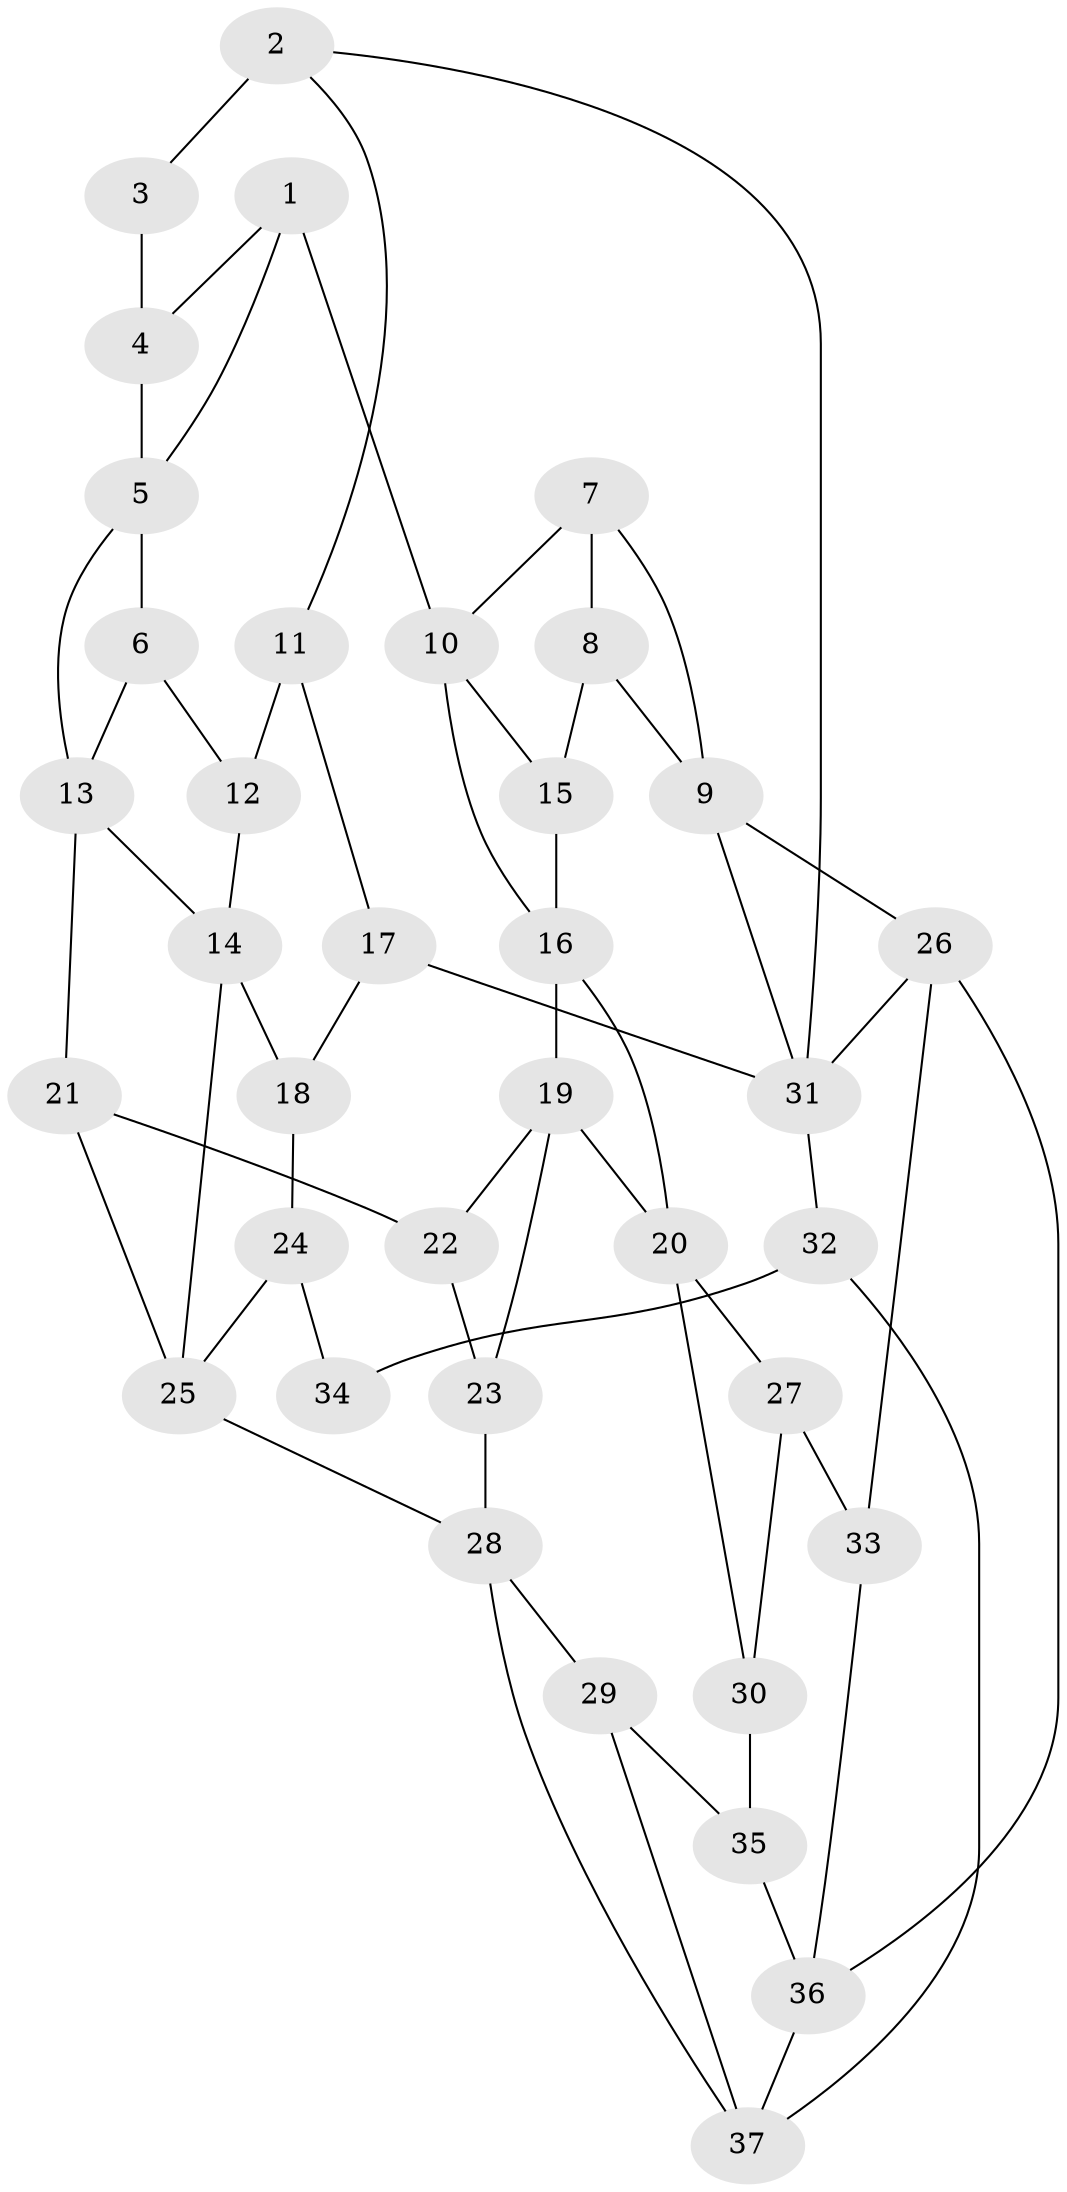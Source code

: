 // original degree distribution, {3: 0.02702702702702703, 4: 0.2702702702702703, 6: 0.24324324324324326, 5: 0.4594594594594595}
// Generated by graph-tools (version 1.1) at 2025/03/03/09/25 03:03:16]
// undirected, 37 vertices, 62 edges
graph export_dot {
graph [start="1"]
  node [color=gray90,style=filled];
  1;
  2;
  3;
  4;
  5;
  6;
  7;
  8;
  9;
  10;
  11;
  12;
  13;
  14;
  15;
  16;
  17;
  18;
  19;
  20;
  21;
  22;
  23;
  24;
  25;
  26;
  27;
  28;
  29;
  30;
  31;
  32;
  33;
  34;
  35;
  36;
  37;
  1 -- 4 [weight=1.0];
  1 -- 5 [weight=1.0];
  1 -- 10 [weight=1.0];
  2 -- 3 [weight=2.0];
  2 -- 11 [weight=1.0];
  2 -- 31 [weight=1.0];
  3 -- 4 [weight=2.0];
  4 -- 5 [weight=1.0];
  5 -- 6 [weight=1.0];
  5 -- 13 [weight=1.0];
  6 -- 12 [weight=1.0];
  6 -- 13 [weight=1.0];
  7 -- 8 [weight=1.0];
  7 -- 9 [weight=1.0];
  7 -- 10 [weight=1.0];
  8 -- 9 [weight=1.0];
  8 -- 15 [weight=2.0];
  9 -- 26 [weight=2.0];
  9 -- 31 [weight=1.0];
  10 -- 15 [weight=1.0];
  10 -- 16 [weight=1.0];
  11 -- 12 [weight=2.0];
  11 -- 17 [weight=1.0];
  12 -- 14 [weight=1.0];
  13 -- 14 [weight=1.0];
  13 -- 21 [weight=1.0];
  14 -- 18 [weight=1.0];
  14 -- 25 [weight=1.0];
  15 -- 16 [weight=1.0];
  16 -- 19 [weight=1.0];
  16 -- 20 [weight=1.0];
  17 -- 18 [weight=1.0];
  17 -- 31 [weight=2.0];
  18 -- 24 [weight=1.0];
  19 -- 20 [weight=1.0];
  19 -- 22 [weight=1.0];
  19 -- 23 [weight=1.0];
  20 -- 27 [weight=1.0];
  20 -- 30 [weight=1.0];
  21 -- 22 [weight=2.0];
  21 -- 25 [weight=1.0];
  22 -- 23 [weight=1.0];
  23 -- 28 [weight=1.0];
  24 -- 25 [weight=1.0];
  24 -- 34 [weight=2.0];
  25 -- 28 [weight=1.0];
  26 -- 31 [weight=1.0];
  26 -- 33 [weight=1.0];
  26 -- 36 [weight=1.0];
  27 -- 30 [weight=1.0];
  27 -- 33 [weight=2.0];
  28 -- 29 [weight=1.0];
  28 -- 37 [weight=1.0];
  29 -- 35 [weight=1.0];
  29 -- 37 [weight=1.0];
  30 -- 35 [weight=2.0];
  31 -- 32 [weight=1.0];
  32 -- 34 [weight=2.0];
  32 -- 37 [weight=1.0];
  33 -- 36 [weight=1.0];
  35 -- 36 [weight=1.0];
  36 -- 37 [weight=1.0];
}
